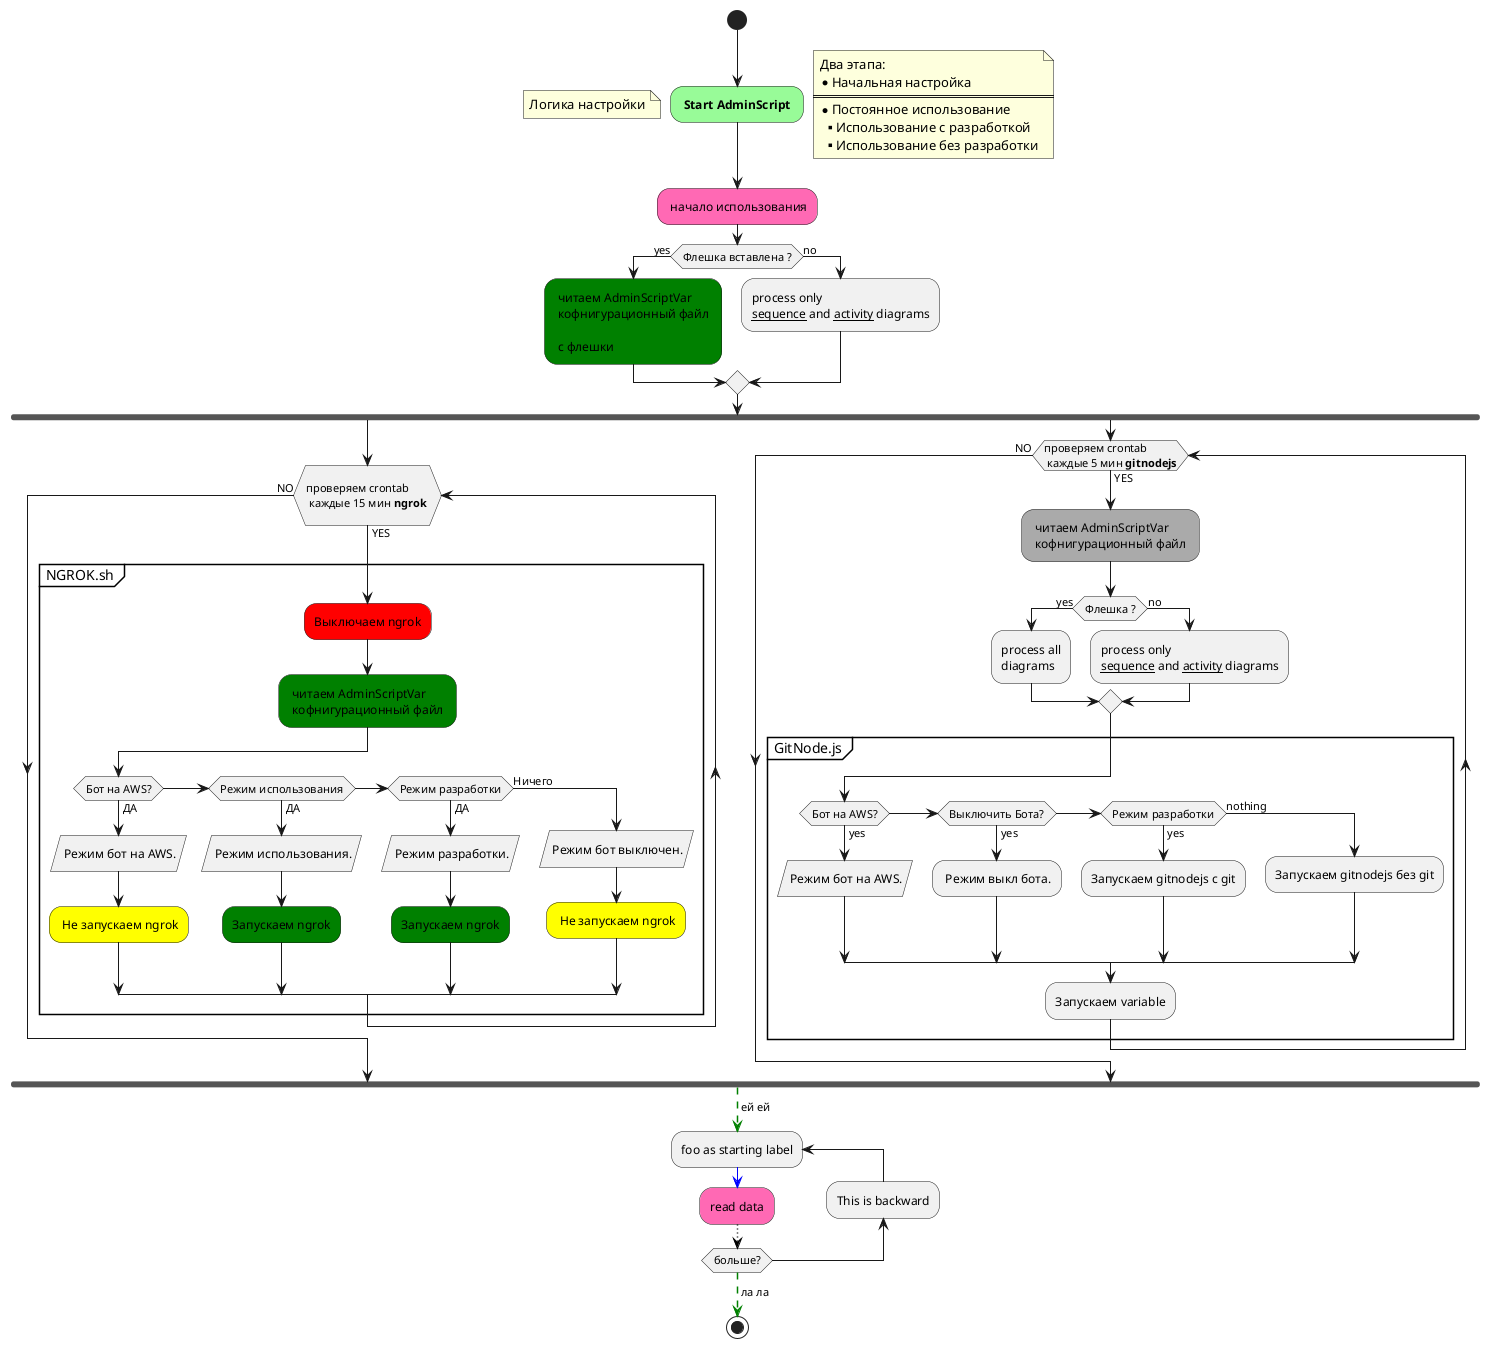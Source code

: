@startuml


start


#palegreen: **Start AdminScript** ;
floating note left: Логика настройки
note right
Два этапа:
* Начальная настройка
====
* Постоянное использование
** Использование с разработкой
** Использование без разработки
end note



#HotPink: начало использования;

if (Флешка вставлена ?) then (yes)
#GREEN: читаем AdminScriptVar \n кофнигурационный файл \n\n с флешки;
else (no)
:process only
__sequence__ and __activity__ diagrams;
endif

fork

while (\nпроверяем crontab \n каждые 15 мин <b>ngrok</b> \n) is (YES)

partition " NGROK.sh " {

#RED:Выключаем ngrok;


#GREEN: читаем AdminScriptVar \n кофнигурационный файл ;


if (Бот на AWS?) then (ДА)
: Режим бот на AWS./
#YELLOW: Не запускаем ngrok;

elseif (Режим использования) then (ДА)
: Режим использования./
#GREEN:Запускаем ngrok;

elseif (Режим разработки) then (ДА)
: Режим разработки./
#GREEN:Запускаем ngrok;

else (Ничего)

: Режим бот выключен./
#YELLOW: Не запускаем ngrok;

endif


}

endwhile (NO)

fork again

while (проверяем crontab \n каждые 5 мин <b>gitnodejs</b>) is (YES)

#AAAAAA: читаем AdminScriptVar \n кофнигурационный файл ;
if (Флешка ?) then (yes)
:process all\ndiagrams;
else (no)
:process only
__sequence__ and __activity__ diagrams;
endif

partition " GitNode.js " {

if (Бот на AWS?) then (yes)
: Режим бот на AWS./

elseif (Выключить Бота?) then (yes)
: Режим выкл бота.;

elseif (Режим разработки) then (yes)
:Запускаем gitnodejs c git;

else (nothing)
:Запускаем gitnodejs без git;
endif

:Запускаем variable;

}

endwhile (NO)


end fork



-[#green,dashed]-> ей ей;
repeat :foo as starting label;

-[#blue]->
#HotPink:read data;
-[#black,dotted]->
backward:This is backward;
repeat while (больше?)

-[#green,dashed]-> ла ла;


stop

@enduml
